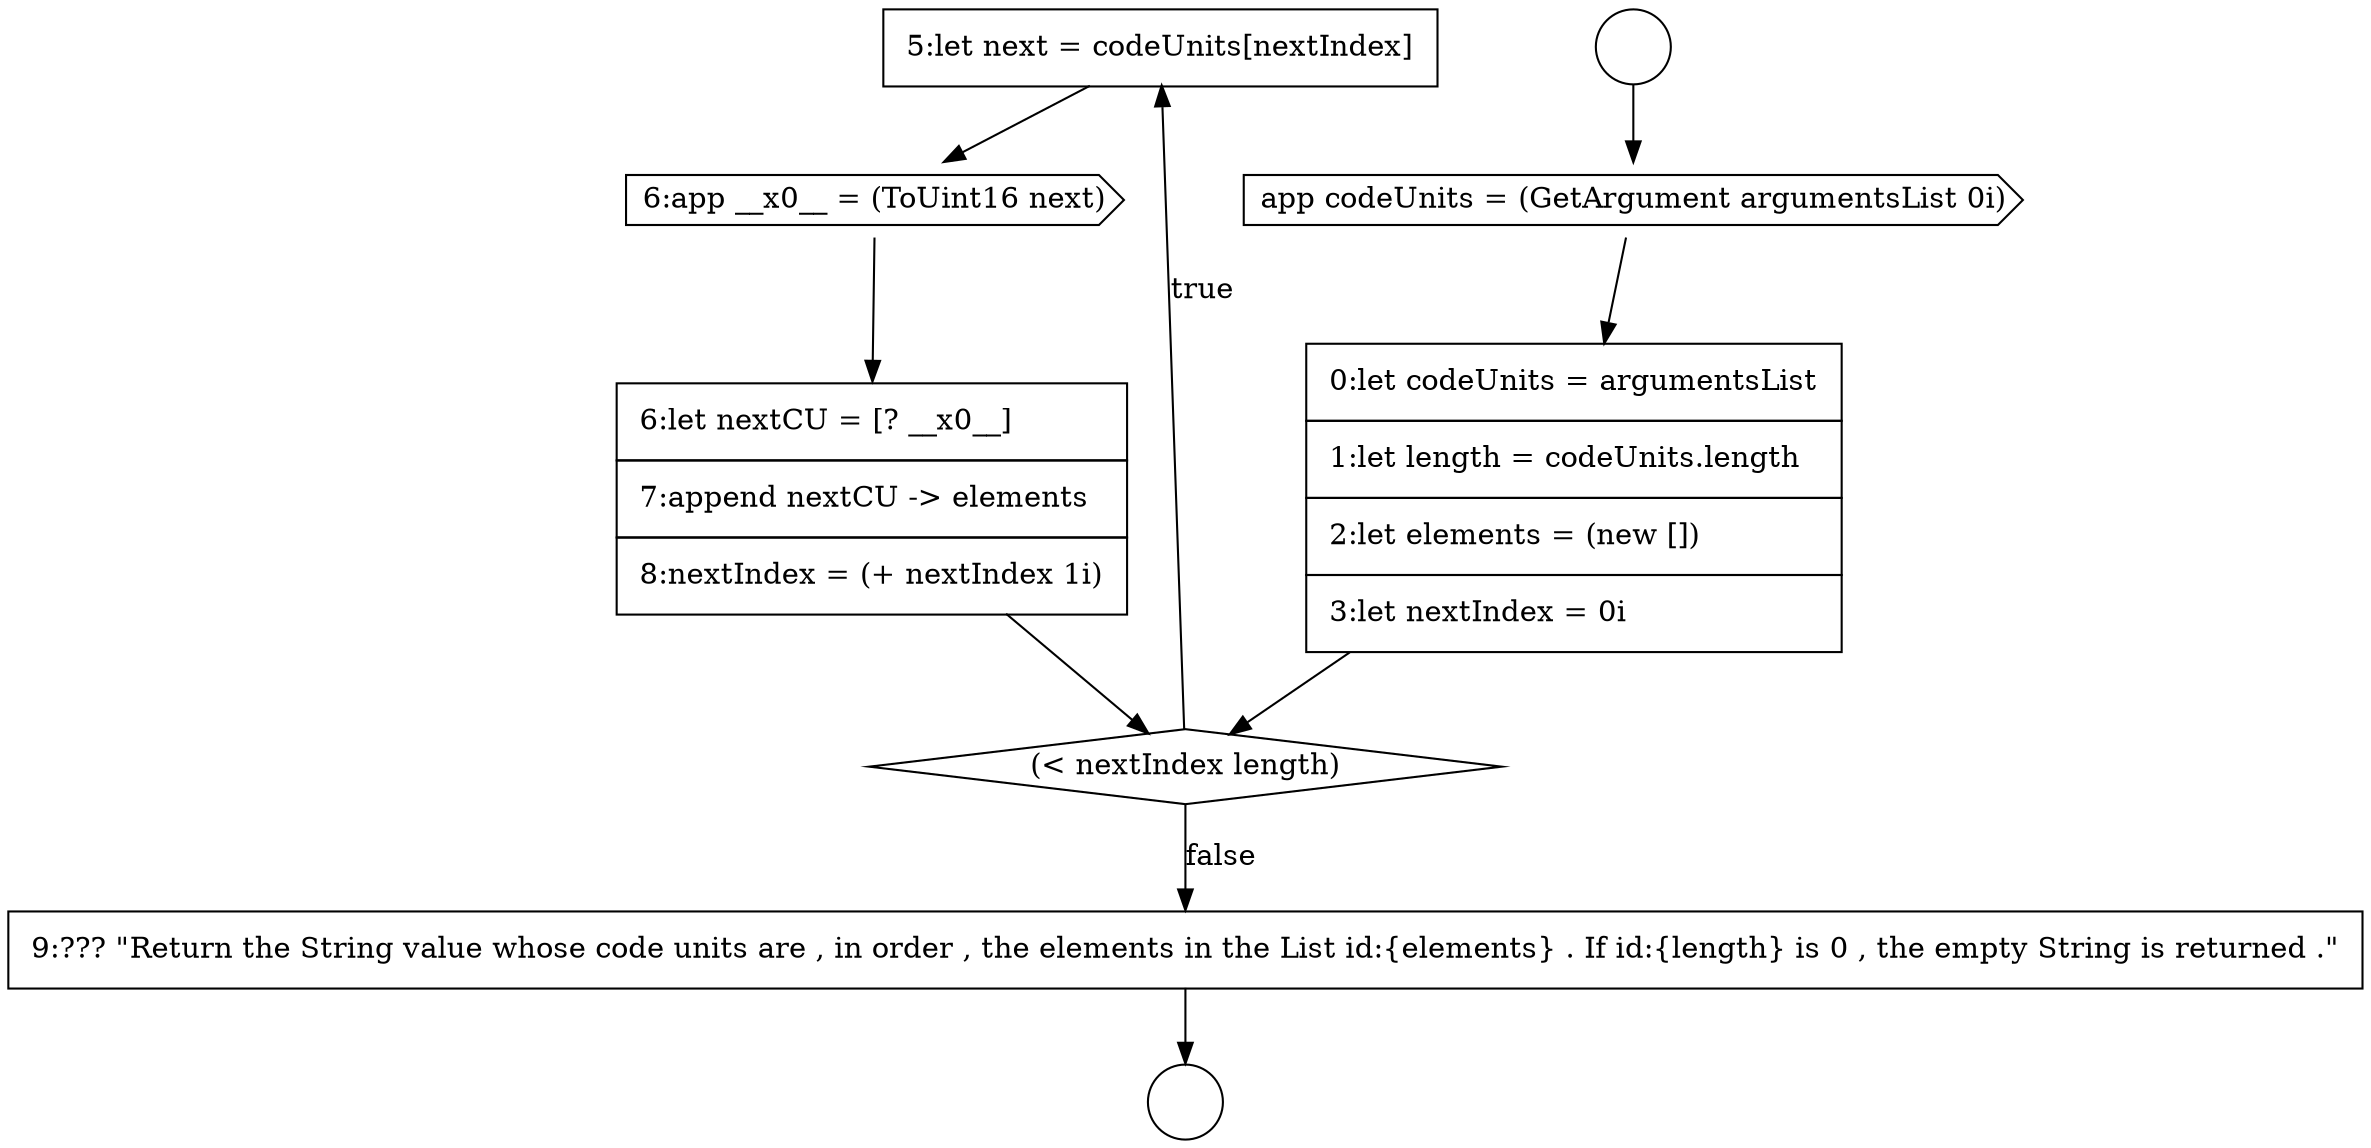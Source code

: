 digraph {
  node13629 [shape=none, margin=0, label=<<font color="black">
    <table border="0" cellborder="1" cellspacing="0" cellpadding="10">
      <tr><td align="left">5:let next = codeUnits[nextIndex]</td></tr>
    </table>
  </font>> color="black" fillcolor="white" style=filled]
  node13630 [shape=cds, label=<<font color="black">6:app __x0__ = (ToUint16 next)</font>> color="black" fillcolor="white" style=filled]
  node13632 [shape=none, margin=0, label=<<font color="black">
    <table border="0" cellborder="1" cellspacing="0" cellpadding="10">
      <tr><td align="left">9:??? &quot;Return the String value whose code units are , in order , the elements in the List id:{elements} . If id:{length} is 0 , the empty String is returned .&quot;</td></tr>
    </table>
  </font>> color="black" fillcolor="white" style=filled]
  node13624 [shape=circle label=" " color="black" fillcolor="white" style=filled]
  node13631 [shape=none, margin=0, label=<<font color="black">
    <table border="0" cellborder="1" cellspacing="0" cellpadding="10">
      <tr><td align="left">6:let nextCU = [? __x0__]</td></tr>
      <tr><td align="left">7:append nextCU -&gt; elements</td></tr>
      <tr><td align="left">8:nextIndex = (+ nextIndex 1i)</td></tr>
    </table>
  </font>> color="black" fillcolor="white" style=filled]
  node13628 [shape=diamond, label=<<font color="black">(&lt; nextIndex length)</font>> color="black" fillcolor="white" style=filled]
  node13626 [shape=cds, label=<<font color="black">app codeUnits = (GetArgument argumentsList 0i)</font>> color="black" fillcolor="white" style=filled]
  node13627 [shape=none, margin=0, label=<<font color="black">
    <table border="0" cellborder="1" cellspacing="0" cellpadding="10">
      <tr><td align="left">0:let codeUnits = argumentsList</td></tr>
      <tr><td align="left">1:let length = codeUnits.length</td></tr>
      <tr><td align="left">2:let elements = (new [])</td></tr>
      <tr><td align="left">3:let nextIndex = 0i</td></tr>
    </table>
  </font>> color="black" fillcolor="white" style=filled]
  node13625 [shape=circle label=" " color="black" fillcolor="white" style=filled]
  node13627 -> node13628 [ color="black"]
  node13626 -> node13627 [ color="black"]
  node13631 -> node13628 [ color="black"]
  node13632 -> node13625 [ color="black"]
  node13629 -> node13630 [ color="black"]
  node13628 -> node13629 [label=<<font color="black">true</font>> color="black"]
  node13628 -> node13632 [label=<<font color="black">false</font>> color="black"]
  node13630 -> node13631 [ color="black"]
  node13624 -> node13626 [ color="black"]
}
